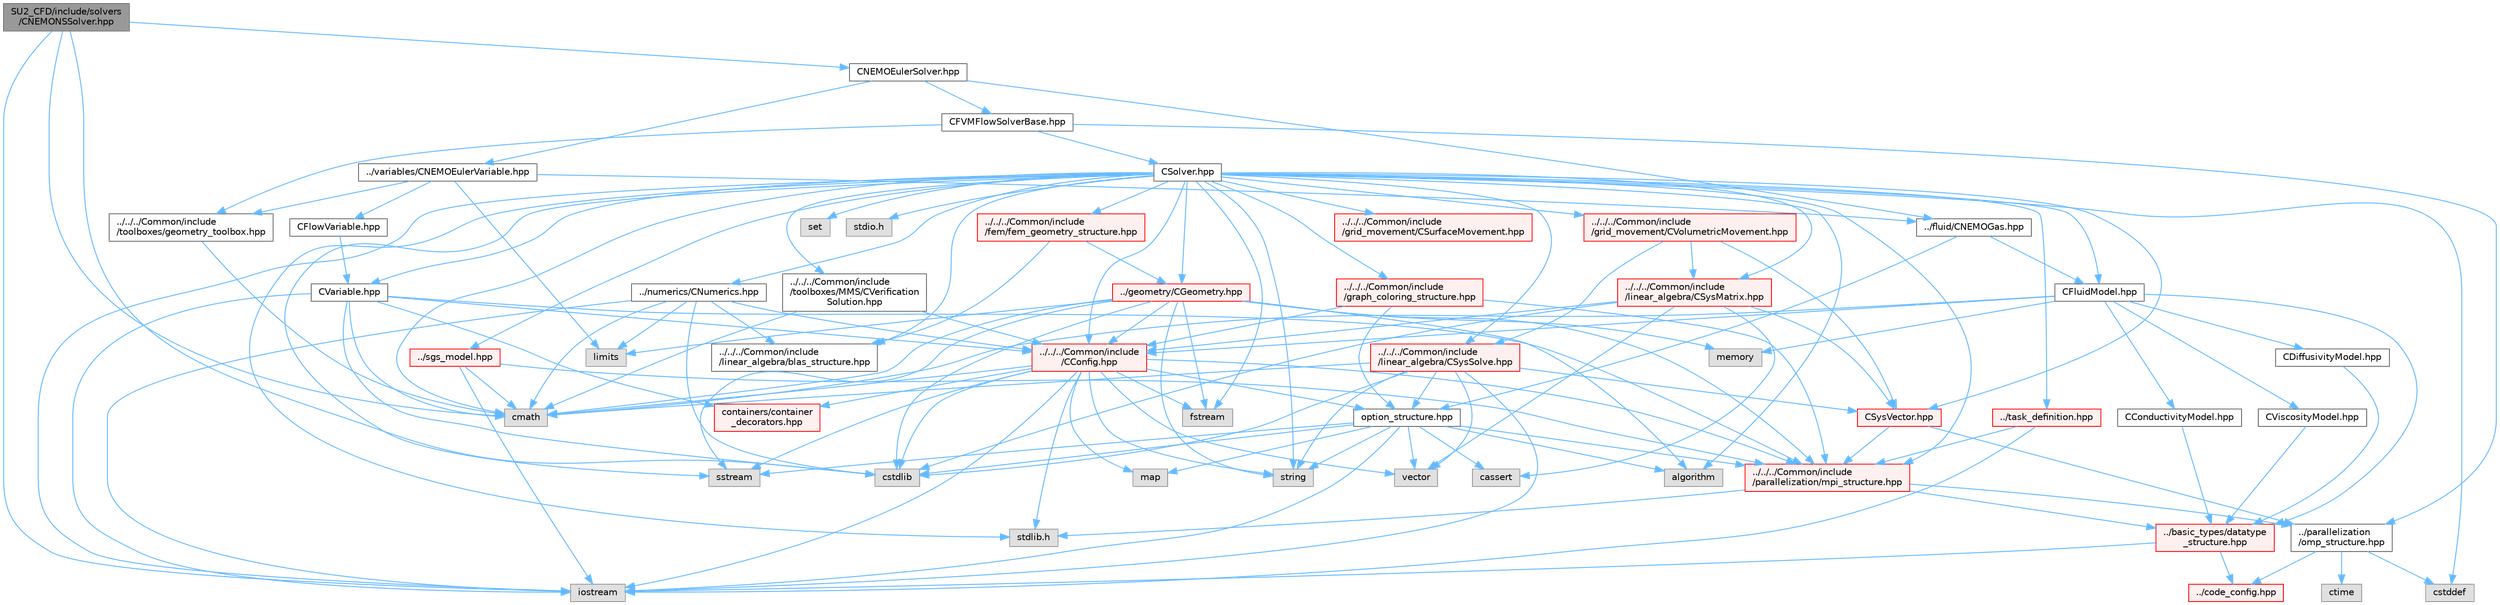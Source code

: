 digraph "SU2_CFD/include/solvers/CNEMONSSolver.hpp"
{
 // LATEX_PDF_SIZE
  bgcolor="transparent";
  edge [fontname=Helvetica,fontsize=10,labelfontname=Helvetica,labelfontsize=10];
  node [fontname=Helvetica,fontsize=10,shape=box,height=0.2,width=0.4];
  Node1 [id="Node000001",label="SU2_CFD/include/solvers\l/CNEMONSSolver.hpp",height=0.2,width=0.4,color="gray40", fillcolor="grey60", style="filled", fontcolor="black",tooltip="Headers of the CNEMONSSolver class."];
  Node1 -> Node2 [id="edge1_Node000001_Node000002",color="steelblue1",style="solid",tooltip=" "];
  Node2 [id="Node000002",label="cmath",height=0.2,width=0.4,color="grey60", fillcolor="#E0E0E0", style="filled",tooltip=" "];
  Node1 -> Node3 [id="edge2_Node000001_Node000003",color="steelblue1",style="solid",tooltip=" "];
  Node3 [id="Node000003",label="iostream",height=0.2,width=0.4,color="grey60", fillcolor="#E0E0E0", style="filled",tooltip=" "];
  Node1 -> Node4 [id="edge3_Node000001_Node000004",color="steelblue1",style="solid",tooltip=" "];
  Node4 [id="Node000004",label="cstdlib",height=0.2,width=0.4,color="grey60", fillcolor="#E0E0E0", style="filled",tooltip=" "];
  Node1 -> Node5 [id="edge4_Node000001_Node000005",color="steelblue1",style="solid",tooltip=" "];
  Node5 [id="Node000005",label="CNEMOEulerSolver.hpp",height=0.2,width=0.4,color="grey40", fillcolor="white", style="filled",URL="$CNEMOEulerSolver_8hpp.html",tooltip="Headers of the CNEMOEulerSolver class."];
  Node5 -> Node6 [id="edge5_Node000005_Node000006",color="steelblue1",style="solid",tooltip=" "];
  Node6 [id="Node000006",label="../variables/CNEMOEulerVariable.hpp",height=0.2,width=0.4,color="grey40", fillcolor="white", style="filled",URL="$CNEMOEulerVariable_8hpp.html",tooltip="Class for defining the variables of the compressible NEMO Euler solver."];
  Node6 -> Node7 [id="edge6_Node000006_Node000007",color="steelblue1",style="solid",tooltip=" "];
  Node7 [id="Node000007",label="limits",height=0.2,width=0.4,color="grey60", fillcolor="#E0E0E0", style="filled",tooltip=" "];
  Node6 -> Node8 [id="edge7_Node000006_Node000008",color="steelblue1",style="solid",tooltip=" "];
  Node8 [id="Node000008",label="CFlowVariable.hpp",height=0.2,width=0.4,color="grey40", fillcolor="white", style="filled",URL="$CFlowVariable_8hpp.html",tooltip="Class for defining the common variables of flow solvers."];
  Node8 -> Node9 [id="edge8_Node000008_Node000009",color="steelblue1",style="solid",tooltip=" "];
  Node9 [id="Node000009",label="CVariable.hpp",height=0.2,width=0.4,color="grey40", fillcolor="white", style="filled",URL="$CVariable_8hpp.html",tooltip="Declaration and inlines of the parent class for defining problem variables, function definitions in f..."];
  Node9 -> Node10 [id="edge9_Node000009_Node000010",color="steelblue1",style="solid",tooltip=" "];
  Node10 [id="Node000010",label="../../../Common/include\l/parallelization/mpi_structure.hpp",height=0.2,width=0.4,color="red", fillcolor="#FFF0F0", style="filled",URL="$mpi__structure_8hpp.html",tooltip="Headers of the mpi interface for generalized datatypes. The subroutines and functions are in the mpi_..."];
  Node10 -> Node11 [id="edge10_Node000010_Node000011",color="steelblue1",style="solid",tooltip=" "];
  Node11 [id="Node000011",label="stdlib.h",height=0.2,width=0.4,color="grey60", fillcolor="#E0E0E0", style="filled",tooltip=" "];
  Node10 -> Node12 [id="edge11_Node000010_Node000012",color="steelblue1",style="solid",tooltip=" "];
  Node12 [id="Node000012",label="../basic_types/datatype\l_structure.hpp",height=0.2,width=0.4,color="red", fillcolor="#FFF0F0", style="filled",URL="$datatype__structure_8hpp.html",tooltip="Headers for generalized datatypes, defines an interface for AD types."];
  Node12 -> Node3 [id="edge12_Node000012_Node000003",color="steelblue1",style="solid",tooltip=" "];
  Node12 -> Node15 [id="edge13_Node000012_Node000015",color="steelblue1",style="solid",tooltip=" "];
  Node15 [id="Node000015",label="../code_config.hpp",height=0.2,width=0.4,color="red", fillcolor="#FFF0F0", style="filled",URL="$code__config_8hpp.html",tooltip="Header file for collecting common macros, definitions and type configurations."];
  Node10 -> Node18 [id="edge14_Node000010_Node000018",color="steelblue1",style="solid",tooltip=" "];
  Node18 [id="Node000018",label="../parallelization\l/omp_structure.hpp",height=0.2,width=0.4,color="grey40", fillcolor="white", style="filled",URL="$omp__structure_8hpp.html",tooltip="OpenMP interface header, provides compatibility functions if the code is built without OpenMP support..."];
  Node18 -> Node19 [id="edge15_Node000018_Node000019",color="steelblue1",style="solid",tooltip=" "];
  Node19 [id="Node000019",label="cstddef",height=0.2,width=0.4,color="grey60", fillcolor="#E0E0E0", style="filled",tooltip=" "];
  Node18 -> Node15 [id="edge16_Node000018_Node000015",color="steelblue1",style="solid",tooltip=" "];
  Node18 -> Node20 [id="edge17_Node000018_Node000020",color="steelblue1",style="solid",tooltip=" "];
  Node20 [id="Node000020",label="ctime",height=0.2,width=0.4,color="grey60", fillcolor="#E0E0E0", style="filled",tooltip=" "];
  Node9 -> Node2 [id="edge18_Node000009_Node000002",color="steelblue1",style="solid",tooltip=" "];
  Node9 -> Node3 [id="edge19_Node000009_Node000003",color="steelblue1",style="solid",tooltip=" "];
  Node9 -> Node4 [id="edge20_Node000009_Node000004",color="steelblue1",style="solid",tooltip=" "];
  Node9 -> Node22 [id="edge21_Node000009_Node000022",color="steelblue1",style="solid",tooltip=" "];
  Node22 [id="Node000022",label="../../../Common/include\l/CConfig.hpp",height=0.2,width=0.4,color="red", fillcolor="#FFF0F0", style="filled",URL="$CConfig_8hpp.html",tooltip="All the information about the definition of the physical problem. The subroutines and functions are i..."];
  Node22 -> Node10 [id="edge22_Node000022_Node000010",color="steelblue1",style="solid",tooltip=" "];
  Node22 -> Node3 [id="edge23_Node000022_Node000003",color="steelblue1",style="solid",tooltip=" "];
  Node22 -> Node4 [id="edge24_Node000022_Node000004",color="steelblue1",style="solid",tooltip=" "];
  Node22 -> Node23 [id="edge25_Node000022_Node000023",color="steelblue1",style="solid",tooltip=" "];
  Node23 [id="Node000023",label="fstream",height=0.2,width=0.4,color="grey60", fillcolor="#E0E0E0", style="filled",tooltip=" "];
  Node22 -> Node24 [id="edge26_Node000022_Node000024",color="steelblue1",style="solid",tooltip=" "];
  Node24 [id="Node000024",label="sstream",height=0.2,width=0.4,color="grey60", fillcolor="#E0E0E0", style="filled",tooltip=" "];
  Node22 -> Node25 [id="edge27_Node000022_Node000025",color="steelblue1",style="solid",tooltip=" "];
  Node25 [id="Node000025",label="string",height=0.2,width=0.4,color="grey60", fillcolor="#E0E0E0", style="filled",tooltip=" "];
  Node22 -> Node27 [id="edge28_Node000022_Node000027",color="steelblue1",style="solid",tooltip=" "];
  Node27 [id="Node000027",label="vector",height=0.2,width=0.4,color="grey60", fillcolor="#E0E0E0", style="filled",tooltip=" "];
  Node22 -> Node11 [id="edge29_Node000022_Node000011",color="steelblue1",style="solid",tooltip=" "];
  Node22 -> Node2 [id="edge30_Node000022_Node000002",color="steelblue1",style="solid",tooltip=" "];
  Node22 -> Node29 [id="edge31_Node000022_Node000029",color="steelblue1",style="solid",tooltip=" "];
  Node29 [id="Node000029",label="map",height=0.2,width=0.4,color="grey60", fillcolor="#E0E0E0", style="filled",tooltip=" "];
  Node22 -> Node31 [id="edge32_Node000022_Node000031",color="steelblue1",style="solid",tooltip=" "];
  Node31 [id="Node000031",label="option_structure.hpp",height=0.2,width=0.4,color="grey40", fillcolor="white", style="filled",URL="$option__structure_8hpp.html",tooltip="Defines classes for referencing options for easy input in CConfig."];
  Node31 -> Node10 [id="edge33_Node000031_Node000010",color="steelblue1",style="solid",tooltip=" "];
  Node31 -> Node3 [id="edge34_Node000031_Node000003",color="steelblue1",style="solid",tooltip=" "];
  Node31 -> Node24 [id="edge35_Node000031_Node000024",color="steelblue1",style="solid",tooltip=" "];
  Node31 -> Node25 [id="edge36_Node000031_Node000025",color="steelblue1",style="solid",tooltip=" "];
  Node31 -> Node27 [id="edge37_Node000031_Node000027",color="steelblue1",style="solid",tooltip=" "];
  Node31 -> Node29 [id="edge38_Node000031_Node000029",color="steelblue1",style="solid",tooltip=" "];
  Node31 -> Node4 [id="edge39_Node000031_Node000004",color="steelblue1",style="solid",tooltip=" "];
  Node31 -> Node32 [id="edge40_Node000031_Node000032",color="steelblue1",style="solid",tooltip=" "];
  Node32 [id="Node000032",label="algorithm",height=0.2,width=0.4,color="grey60", fillcolor="#E0E0E0", style="filled",tooltip=" "];
  Node31 -> Node33 [id="edge41_Node000031_Node000033",color="steelblue1",style="solid",tooltip=" "];
  Node33 [id="Node000033",label="cassert",height=0.2,width=0.4,color="grey60", fillcolor="#E0E0E0", style="filled",tooltip=" "];
  Node22 -> Node34 [id="edge42_Node000022_Node000034",color="steelblue1",style="solid",tooltip=" "];
  Node34 [id="Node000034",label="containers/container\l_decorators.hpp",height=0.2,width=0.4,color="red", fillcolor="#FFF0F0", style="filled",URL="$container__decorators_8hpp.html",tooltip="Collection of small classes that decorate C2DContainer to augment its functionality,..."];
  Node9 -> Node34 [id="edge43_Node000009_Node000034",color="steelblue1",style="solid",tooltip=" "];
  Node6 -> Node44 [id="edge44_Node000006_Node000044",color="steelblue1",style="solid",tooltip=" "];
  Node44 [id="Node000044",label="../fluid/CNEMOGas.hpp",height=0.2,width=0.4,color="grey40", fillcolor="white", style="filled",URL="$CNEMOGas_8hpp.html",tooltip="Defines the nonequilibrium gas model."];
  Node44 -> Node45 [id="edge45_Node000044_Node000045",color="steelblue1",style="solid",tooltip=" "];
  Node45 [id="Node000045",label="CFluidModel.hpp",height=0.2,width=0.4,color="grey40", fillcolor="white", style="filled",URL="$CFluidModel_8hpp.html",tooltip="Defines the main fluid model class for thermophysical properties."];
  Node45 -> Node2 [id="edge46_Node000045_Node000002",color="steelblue1",style="solid",tooltip=" "];
  Node45 -> Node46 [id="edge47_Node000045_Node000046",color="steelblue1",style="solid",tooltip=" "];
  Node46 [id="Node000046",label="memory",height=0.2,width=0.4,color="grey60", fillcolor="#E0E0E0", style="filled",tooltip=" "];
  Node45 -> Node22 [id="edge48_Node000045_Node000022",color="steelblue1",style="solid",tooltip=" "];
  Node45 -> Node12 [id="edge49_Node000045_Node000012",color="steelblue1",style="solid",tooltip=" "];
  Node45 -> Node47 [id="edge50_Node000045_Node000047",color="steelblue1",style="solid",tooltip=" "];
  Node47 [id="Node000047",label="CConductivityModel.hpp",height=0.2,width=0.4,color="grey40", fillcolor="white", style="filled",URL="$CConductivityModel_8hpp.html",tooltip="Defines an interface class for thermal conductivity models."];
  Node47 -> Node12 [id="edge51_Node000047_Node000012",color="steelblue1",style="solid",tooltip=" "];
  Node45 -> Node48 [id="edge52_Node000045_Node000048",color="steelblue1",style="solid",tooltip=" "];
  Node48 [id="Node000048",label="CViscosityModel.hpp",height=0.2,width=0.4,color="grey40", fillcolor="white", style="filled",URL="$CViscosityModel_8hpp.html",tooltip="Interface class for defining laminar viscosity models."];
  Node48 -> Node12 [id="edge53_Node000048_Node000012",color="steelblue1",style="solid",tooltip=" "];
  Node45 -> Node49 [id="edge54_Node000045_Node000049",color="steelblue1",style="solid",tooltip=" "];
  Node49 [id="Node000049",label="CDiffusivityModel.hpp",height=0.2,width=0.4,color="grey40", fillcolor="white", style="filled",URL="$CDiffusivityModel_8hpp.html",tooltip="Interface class for defining mass diffusivity models."];
  Node49 -> Node12 [id="edge55_Node000049_Node000012",color="steelblue1",style="solid",tooltip=" "];
  Node44 -> Node31 [id="edge56_Node000044_Node000031",color="steelblue1",style="solid",tooltip=" "];
  Node6 -> Node50 [id="edge57_Node000006_Node000050",color="steelblue1",style="solid",tooltip=" "];
  Node50 [id="Node000050",label="../../../Common/include\l/toolboxes/geometry_toolbox.hpp",height=0.2,width=0.4,color="grey40", fillcolor="white", style="filled",URL="$geometry__toolbox_8hpp.html",tooltip="Collection of common lightweight geometry-oriented methods."];
  Node50 -> Node2 [id="edge58_Node000050_Node000002",color="steelblue1",style="solid",tooltip=" "];
  Node5 -> Node44 [id="edge59_Node000005_Node000044",color="steelblue1",style="solid",tooltip=" "];
  Node5 -> Node51 [id="edge60_Node000005_Node000051",color="steelblue1",style="solid",tooltip=" "];
  Node51 [id="Node000051",label="CFVMFlowSolverBase.hpp",height=0.2,width=0.4,color="grey40", fillcolor="white", style="filled",URL="$CFVMFlowSolverBase_8hpp.html",tooltip="Base class template for all FVM flow solvers."];
  Node51 -> Node18 [id="edge61_Node000051_Node000018",color="steelblue1",style="solid",tooltip=" "];
  Node51 -> Node50 [id="edge62_Node000051_Node000050",color="steelblue1",style="solid",tooltip=" "];
  Node51 -> Node52 [id="edge63_Node000051_Node000052",color="steelblue1",style="solid",tooltip=" "];
  Node52 [id="Node000052",label="CSolver.hpp",height=0.2,width=0.4,color="grey40", fillcolor="white", style="filled",URL="$CSolver_8hpp.html",tooltip="Headers of the CSolver class which is inherited by all of the other solvers."];
  Node52 -> Node10 [id="edge64_Node000052_Node000010",color="steelblue1",style="solid",tooltip=" "];
  Node52 -> Node2 [id="edge65_Node000052_Node000002",color="steelblue1",style="solid",tooltip=" "];
  Node52 -> Node19 [id="edge66_Node000052_Node000019",color="steelblue1",style="solid",tooltip=" "];
  Node52 -> Node25 [id="edge67_Node000052_Node000025",color="steelblue1",style="solid",tooltip=" "];
  Node52 -> Node23 [id="edge68_Node000052_Node000023",color="steelblue1",style="solid",tooltip=" "];
  Node52 -> Node24 [id="edge69_Node000052_Node000024",color="steelblue1",style="solid",tooltip=" "];
  Node52 -> Node32 [id="edge70_Node000052_Node000032",color="steelblue1",style="solid",tooltip=" "];
  Node52 -> Node3 [id="edge71_Node000052_Node000003",color="steelblue1",style="solid",tooltip=" "];
  Node52 -> Node53 [id="edge72_Node000052_Node000053",color="steelblue1",style="solid",tooltip=" "];
  Node53 [id="Node000053",label="set",height=0.2,width=0.4,color="grey60", fillcolor="#E0E0E0", style="filled",tooltip=" "];
  Node52 -> Node11 [id="edge73_Node000052_Node000011",color="steelblue1",style="solid",tooltip=" "];
  Node52 -> Node54 [id="edge74_Node000052_Node000054",color="steelblue1",style="solid",tooltip=" "];
  Node54 [id="Node000054",label="stdio.h",height=0.2,width=0.4,color="grey60", fillcolor="#E0E0E0", style="filled",tooltip=" "];
  Node52 -> Node45 [id="edge75_Node000052_Node000045",color="steelblue1",style="solid",tooltip=" "];
  Node52 -> Node55 [id="edge76_Node000052_Node000055",color="steelblue1",style="solid",tooltip=" "];
  Node55 [id="Node000055",label="../task_definition.hpp",height=0.2,width=0.4,color="red", fillcolor="#FFF0F0", style="filled",URL="$task__definition_8hpp.html",tooltip="Header of the task definition class for the SU2 solvers."];
  Node55 -> Node10 [id="edge77_Node000055_Node000010",color="steelblue1",style="solid",tooltip=" "];
  Node55 -> Node3 [id="edge78_Node000055_Node000003",color="steelblue1",style="solid",tooltip=" "];
  Node52 -> Node57 [id="edge79_Node000052_Node000057",color="steelblue1",style="solid",tooltip=" "];
  Node57 [id="Node000057",label="../numerics/CNumerics.hpp",height=0.2,width=0.4,color="grey40", fillcolor="white", style="filled",URL="$CNumerics_8hpp.html",tooltip="Declaration of the base numerics class, the implementation is in the CNumerics.cpp file."];
  Node57 -> Node2 [id="edge80_Node000057_Node000002",color="steelblue1",style="solid",tooltip=" "];
  Node57 -> Node3 [id="edge81_Node000057_Node000003",color="steelblue1",style="solid",tooltip=" "];
  Node57 -> Node7 [id="edge82_Node000057_Node000007",color="steelblue1",style="solid",tooltip=" "];
  Node57 -> Node4 [id="edge83_Node000057_Node000004",color="steelblue1",style="solid",tooltip=" "];
  Node57 -> Node22 [id="edge84_Node000057_Node000022",color="steelblue1",style="solid",tooltip=" "];
  Node57 -> Node58 [id="edge85_Node000057_Node000058",color="steelblue1",style="solid",tooltip=" "];
  Node58 [id="Node000058",label="../../../Common/include\l/linear_algebra/blas_structure.hpp",height=0.2,width=0.4,color="grey40", fillcolor="white", style="filled",URL="$blas__structure_8hpp.html",tooltip="Include files and headers of the functions for matrix and vector operations, which are typically foun..."];
  Node52 -> Node59 [id="edge86_Node000052_Node000059",color="steelblue1",style="solid",tooltip=" "];
  Node59 [id="Node000059",label="../sgs_model.hpp",height=0.2,width=0.4,color="red", fillcolor="#FFF0F0", style="filled",URL="$sgs__model_8hpp.html",tooltip="Headers of the LES subgrid scale models of the SU2 solvers."];
  Node59 -> Node10 [id="edge87_Node000059_Node000010",color="steelblue1",style="solid",tooltip=" "];
  Node59 -> Node3 [id="edge88_Node000059_Node000003",color="steelblue1",style="solid",tooltip=" "];
  Node59 -> Node2 [id="edge89_Node000059_Node000002",color="steelblue1",style="solid",tooltip=" "];
  Node52 -> Node61 [id="edge90_Node000052_Node000061",color="steelblue1",style="solid",tooltip=" "];
  Node61 [id="Node000061",label="../../../Common/include\l/fem/fem_geometry_structure.hpp",height=0.2,width=0.4,color="red", fillcolor="#FFF0F0", style="filled",URL="$fem__geometry__structure_8hpp.html",tooltip="Headers of the main subroutines for creating the geometrical structure for the FEM solver...."];
  Node61 -> Node62 [id="edge91_Node000061_Node000062",color="steelblue1",style="solid",tooltip=" "];
  Node62 [id="Node000062",label="../geometry/CGeometry.hpp",height=0.2,width=0.4,color="red", fillcolor="#FFF0F0", style="filled",URL="$CGeometry_8hpp.html",tooltip="Headers of the main subroutines for creating the geometrical structure. The subroutines and functions..."];
  Node62 -> Node7 [id="edge92_Node000062_Node000007",color="steelblue1",style="solid",tooltip=" "];
  Node62 -> Node10 [id="edge93_Node000062_Node000010",color="steelblue1",style="solid",tooltip=" "];
  Node62 -> Node25 [id="edge94_Node000062_Node000025",color="steelblue1",style="solid",tooltip=" "];
  Node62 -> Node23 [id="edge95_Node000062_Node000023",color="steelblue1",style="solid",tooltip=" "];
  Node62 -> Node24 [id="edge96_Node000062_Node000024",color="steelblue1",style="solid",tooltip=" "];
  Node62 -> Node2 [id="edge97_Node000062_Node000002",color="steelblue1",style="solid",tooltip=" "];
  Node62 -> Node32 [id="edge98_Node000062_Node000032",color="steelblue1",style="solid",tooltip=" "];
  Node62 -> Node4 [id="edge99_Node000062_Node000004",color="steelblue1",style="solid",tooltip=" "];
  Node62 -> Node46 [id="edge100_Node000062_Node000046",color="steelblue1",style="solid",tooltip=" "];
  Node62 -> Node22 [id="edge101_Node000062_Node000022",color="steelblue1",style="solid",tooltip=" "];
  Node61 -> Node58 [id="edge102_Node000061_Node000058",color="steelblue1",style="solid",tooltip=" "];
  Node52 -> Node62 [id="edge103_Node000052_Node000062",color="steelblue1",style="solid",tooltip=" "];
  Node52 -> Node22 [id="edge104_Node000052_Node000022",color="steelblue1",style="solid",tooltip=" "];
  Node52 -> Node81 [id="edge105_Node000052_Node000081",color="steelblue1",style="solid",tooltip=" "];
  Node81 [id="Node000081",label="../../../Common/include\l/linear_algebra/CSysMatrix.hpp",height=0.2,width=0.4,color="red", fillcolor="#FFF0F0", style="filled",URL="$CSysMatrix_8hpp.html",tooltip="Declaration of the block-sparse matrix class. The implemtation is in CSysMatrix.cpp."];
  Node81 -> Node22 [id="edge106_Node000081_Node000022",color="steelblue1",style="solid",tooltip=" "];
  Node81 -> Node82 [id="edge107_Node000081_Node000082",color="steelblue1",style="solid",tooltip=" "];
  Node82 [id="Node000082",label="CSysVector.hpp",height=0.2,width=0.4,color="red", fillcolor="#FFF0F0", style="filled",URL="$CSysVector_8hpp.html",tooltip="Declararion and inlines of the vector class used in the solution of large, distributed,..."];
  Node82 -> Node10 [id="edge108_Node000082_Node000010",color="steelblue1",style="solid",tooltip=" "];
  Node82 -> Node18 [id="edge109_Node000082_Node000018",color="steelblue1",style="solid",tooltip=" "];
  Node81 -> Node4 [id="edge110_Node000081_Node000004",color="steelblue1",style="solid",tooltip=" "];
  Node81 -> Node27 [id="edge111_Node000081_Node000027",color="steelblue1",style="solid",tooltip=" "];
  Node81 -> Node33 [id="edge112_Node000081_Node000033",color="steelblue1",style="solid",tooltip=" "];
  Node52 -> Node82 [id="edge113_Node000052_Node000082",color="steelblue1",style="solid",tooltip=" "];
  Node52 -> Node85 [id="edge114_Node000052_Node000085",color="steelblue1",style="solid",tooltip=" "];
  Node85 [id="Node000085",label="../../../Common/include\l/linear_algebra/CSysSolve.hpp",height=0.2,width=0.4,color="red", fillcolor="#FFF0F0", style="filled",URL="$CSysSolve_8hpp.html",tooltip="Headers for the classes related to linear solvers (CG, FGMRES, etc) The subroutines and functions are..."];
  Node85 -> Node2 [id="edge115_Node000085_Node000002",color="steelblue1",style="solid",tooltip=" "];
  Node85 -> Node27 [id="edge116_Node000085_Node000027",color="steelblue1",style="solid",tooltip=" "];
  Node85 -> Node3 [id="edge117_Node000085_Node000003",color="steelblue1",style="solid",tooltip=" "];
  Node85 -> Node4 [id="edge118_Node000085_Node000004",color="steelblue1",style="solid",tooltip=" "];
  Node85 -> Node25 [id="edge119_Node000085_Node000025",color="steelblue1",style="solid",tooltip=" "];
  Node85 -> Node82 [id="edge120_Node000085_Node000082",color="steelblue1",style="solid",tooltip=" "];
  Node85 -> Node31 [id="edge121_Node000085_Node000031",color="steelblue1",style="solid",tooltip=" "];
  Node52 -> Node87 [id="edge122_Node000052_Node000087",color="steelblue1",style="solid",tooltip=" "];
  Node87 [id="Node000087",label="../../../Common/include\l/grid_movement/CSurfaceMovement.hpp",height=0.2,width=0.4,color="red", fillcolor="#FFF0F0", style="filled",URL="$CSurfaceMovement_8hpp.html",tooltip="Headers of the CSurfaceMovement class."];
  Node52 -> Node91 [id="edge123_Node000052_Node000091",color="steelblue1",style="solid",tooltip=" "];
  Node91 [id="Node000091",label="../../../Common/include\l/grid_movement/CVolumetricMovement.hpp",height=0.2,width=0.4,color="red", fillcolor="#FFF0F0", style="filled",URL="$CVolumetricMovement_8hpp.html",tooltip="Headers of the CVolumetricMovement class."];
  Node91 -> Node81 [id="edge124_Node000091_Node000081",color="steelblue1",style="solid",tooltip=" "];
  Node91 -> Node82 [id="edge125_Node000091_Node000082",color="steelblue1",style="solid",tooltip=" "];
  Node91 -> Node85 [id="edge126_Node000091_Node000085",color="steelblue1",style="solid",tooltip=" "];
  Node52 -> Node58 [id="edge127_Node000052_Node000058",color="steelblue1",style="solid",tooltip=" "];
  Node52 -> Node92 [id="edge128_Node000052_Node000092",color="steelblue1",style="solid",tooltip=" "];
  Node92 [id="Node000092",label="../../../Common/include\l/graph_coloring_structure.hpp",height=0.2,width=0.4,color="red", fillcolor="#FFF0F0", style="filled",URL="$graph__coloring__structure_8hpp.html",tooltip="Include files and headers of the functions to carry out a coloring of a given graph...."];
  Node92 -> Node10 [id="edge129_Node000092_Node000010",color="steelblue1",style="solid",tooltip=" "];
  Node92 -> Node31 [id="edge130_Node000092_Node000031",color="steelblue1",style="solid",tooltip=" "];
  Node92 -> Node22 [id="edge131_Node000092_Node000022",color="steelblue1",style="solid",tooltip=" "];
  Node52 -> Node93 [id="edge132_Node000052_Node000093",color="steelblue1",style="solid",tooltip=" "];
  Node93 [id="Node000093",label="../../../Common/include\l/toolboxes/MMS/CVerification\lSolution.hpp",height=0.2,width=0.4,color="grey40", fillcolor="white", style="filled",URL="$CVerificationSolution_8hpp.html",tooltip="Header file for the base class CVerificationSolution. The implementations are in the CVerificationSol..."];
  Node93 -> Node2 [id="edge133_Node000093_Node000002",color="steelblue1",style="solid",tooltip=" "];
  Node93 -> Node22 [id="edge134_Node000093_Node000022",color="steelblue1",style="solid",tooltip=" "];
  Node52 -> Node9 [id="edge135_Node000052_Node000009",color="steelblue1",style="solid",tooltip=" "];
}
